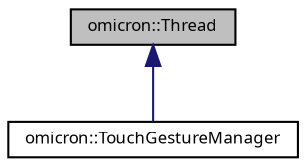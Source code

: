 digraph "omicron::Thread"
{
  bgcolor="transparent";
  edge [fontname="FreeSans.ttf",fontsize="8",labelfontname="FreeSans.ttf",labelfontsize="8"];
  node [fontname="FreeSans.ttf",fontsize="8",shape=record];
  Node1 [label="omicron::Thread",height=0.2,width=0.4,color="black", fillcolor="grey75", style="filled" fontcolor="black"];
  Node1 -> Node2 [dir="back",color="midnightblue",fontsize="8",style="solid",fontname="FreeSans.ttf"];
  Node2 [label="omicron::TouchGestureManager",height=0.2,width=0.4,color="black",URL="$classomicron_1_1_touch_gesture_manager.html"];
}
